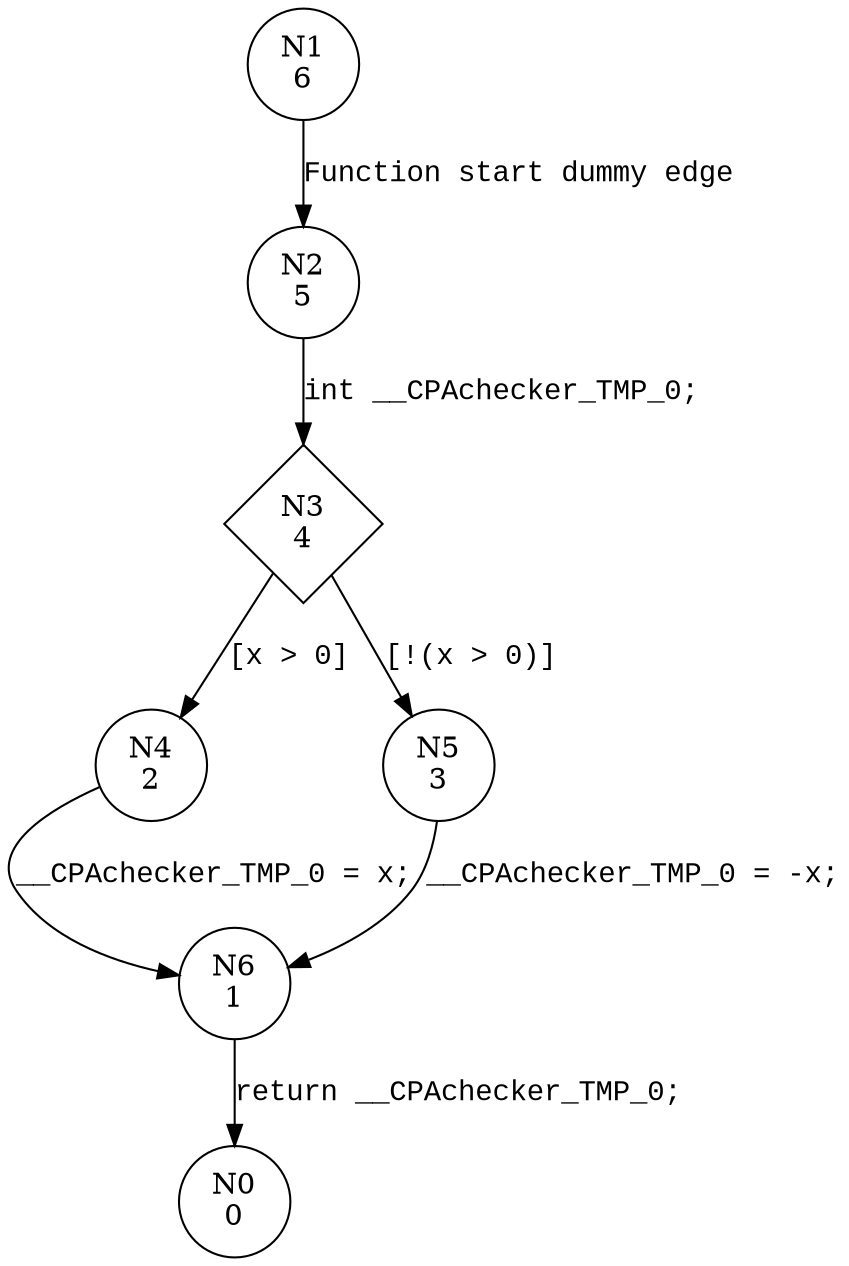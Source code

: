 digraph __abs {
1 [shape="circle" label="N1\n6"]
2 [shape="circle" label="N2\n5"]
3 [shape="diamond" label="N3\n4"]
4 [shape="circle" label="N4\n2"]
5 [shape="circle" label="N5\n3"]
6 [shape="circle" label="N6\n1"]
0 [shape="circle" label="N0\n0"]
1 -> 2 [label="Function start dummy edge" fontname="Courier New"]
3 -> 4 [label="[x > 0]" fontname="Courier New"]
3 -> 5 [label="[!(x > 0)]" fontname="Courier New"]
6 -> 0 [label="return __CPAchecker_TMP_0;" fontname="Courier New"]
2 -> 3 [label="int __CPAchecker_TMP_0;" fontname="Courier New"]
5 -> 6 [label="__CPAchecker_TMP_0 = -x;" fontname="Courier New"]
4 -> 6 [label="__CPAchecker_TMP_0 = x;" fontname="Courier New"]
}